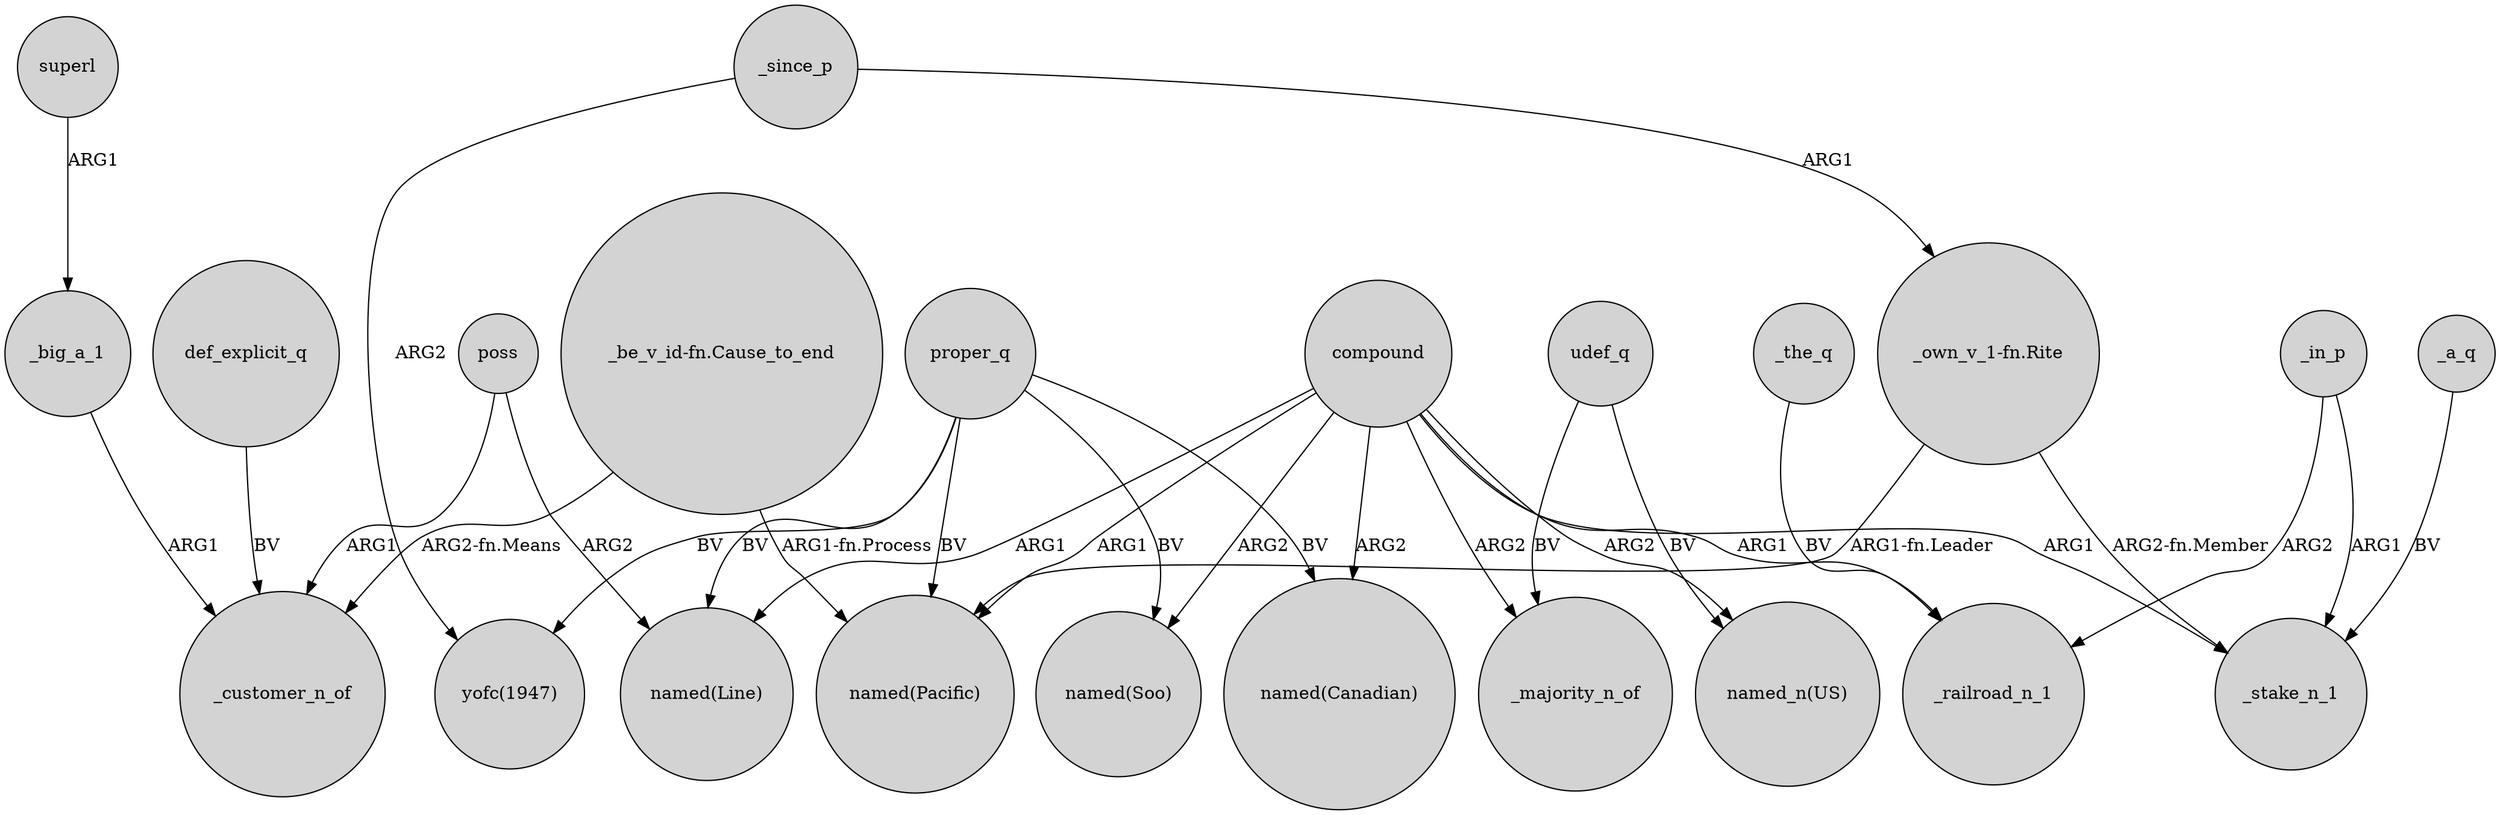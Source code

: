 digraph {
	node [shape=circle style=filled]
	_big_a_1 -> _customer_n_of [label=ARG1]
	proper_q -> "named(Canadian)" [label=BV]
	compound -> "named(Line)" [label=ARG1]
	"_be_v_id-fn.Cause_to_end" -> _customer_n_of [label="ARG2-fn.Means"]
	_the_q -> _railroad_n_1 [label=BV]
	proper_q -> "yofc(1947)" [label=BV]
	compound -> "named(Pacific)" [label=ARG1]
	_since_p -> "yofc(1947)" [label=ARG2]
	compound -> _railroad_n_1 [label=ARG1]
	superl -> _big_a_1 [label=ARG1]
	proper_q -> "named(Line)" [label=BV]
	compound -> _stake_n_1 [label=ARG1]
	compound -> "named(Soo)" [label=ARG2]
	"_be_v_id-fn.Cause_to_end" -> "named(Pacific)" [label="ARG1-fn.Process"]
	_since_p -> "_own_v_1-fn.Rite" [label=ARG1]
	proper_q -> "named(Pacific)" [label=BV]
	proper_q -> "named(Soo)" [label=BV]
	"_own_v_1-fn.Rite" -> "named(Pacific)" [label="ARG1-fn.Leader"]
	poss -> "named(Line)" [label=ARG2]
	poss -> _customer_n_of [label=ARG1]
	compound -> _majority_n_of [label=ARG2]
	"_own_v_1-fn.Rite" -> _stake_n_1 [label="ARG2-fn.Member"]
	udef_q -> _majority_n_of [label=BV]
	def_explicit_q -> _customer_n_of [label=BV]
	compound -> "named(Canadian)" [label=ARG2]
	_in_p -> _railroad_n_1 [label=ARG2]
	udef_q -> "named_n(US)" [label=BV]
	compound -> "named_n(US)" [label=ARG2]
	_in_p -> _stake_n_1 [label=ARG1]
	_a_q -> _stake_n_1 [label=BV]
}
